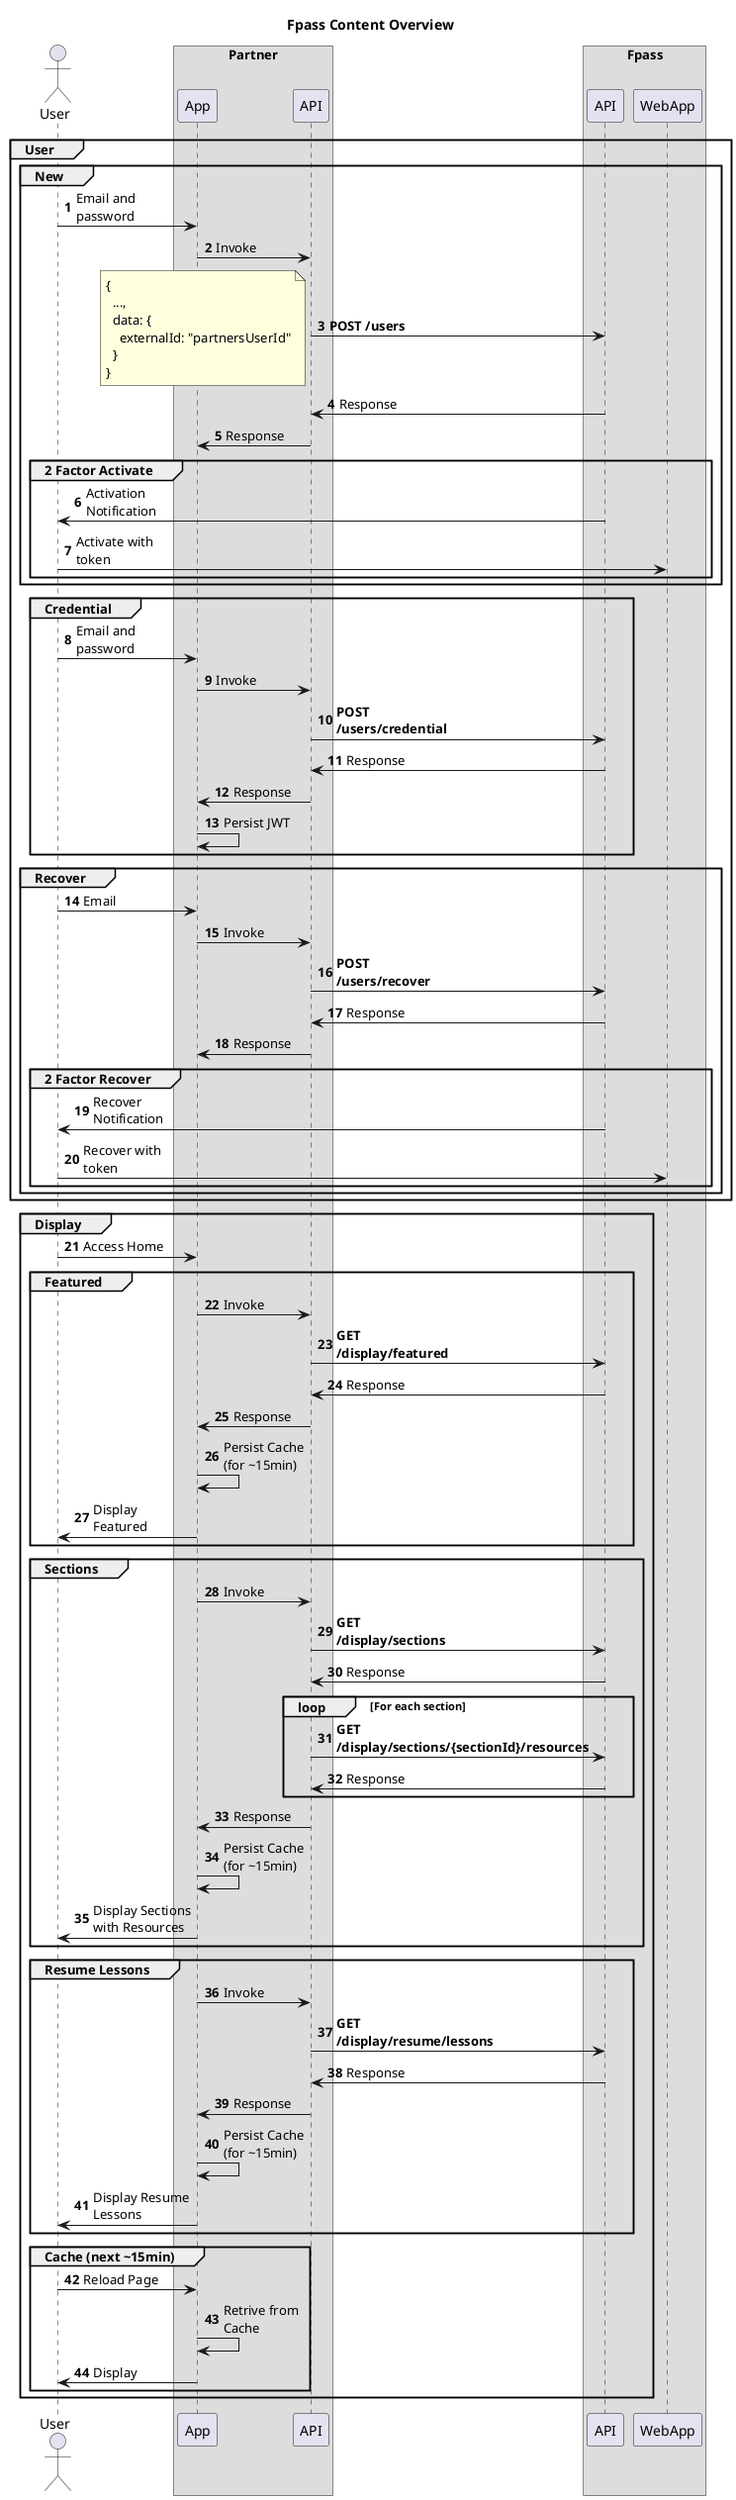 @startuml
title "Fpass Content Overview"

autonumber
skinparam MaxMessageSize 100

!$cacheTime = "~15min"

actor User

box Partner
participant PartnerApp as "App"
participant PartnerAPI as "API"
end box

box Fpass
participant API
participant WebApp
end box

group User

group New
User -> PartnerApp: Email and password
PartnerApp -> PartnerAPI: Invoke
PartnerAPI -> API: **POST /users**
note left
{
  ...,
  data: {
    externalId: "partnersUserId"
  }
}
end note
API -> PartnerAPI: Response
PartnerAPI -> PartnerApp: Response

group 2 Factor Activate
API -> User: Activation Notification
User -> WebApp: Activate with token
end

end
' New

group Credential
User -> PartnerApp: Email and password
PartnerApp -> PartnerAPI: Invoke
PartnerAPI -> API: **POST /users/credential**
API -> PartnerAPI: Response
PartnerAPI -> PartnerApp: Response
PartnerApp -> PartnerApp: Persist JWT
end

group Recover
User -> PartnerApp: Email
PartnerApp -> PartnerAPI: Invoke
PartnerAPI -> API: **POST /users/recover**
API -> PartnerAPI: Response
PartnerAPI -> PartnerApp: Response

group 2 Factor Recover
API -> User: Recover Notification
User -> WebApp: Recover with token
end

end
' Recover
end
' User

group Display
User -> PartnerApp: Access Home

group Featured
PartnerApp -> PartnerAPI: Invoke
PartnerAPI -> API: **GET /display/featured**
API -> PartnerAPI: Response
PartnerAPI -> PartnerApp: Response
PartnerApp -> PartnerApp: Persist Cache (for $cacheTime)
PartnerApp -> User: Display Featured
end

group Sections
PartnerApp -> PartnerAPI: Invoke
PartnerAPI -> API: **GET /display/sections**
API -> PartnerAPI: Response
loop For each section
PartnerAPI -> API: **GET /display/sections/{sectionId}/resources**
API -> PartnerAPI: Response
end
PartnerAPI -> PartnerApp: Response
PartnerApp -> PartnerApp: Persist Cache (for $cacheTime)
PartnerApp -> User: Display Sections with Resources
end

group Resume Lessons
PartnerApp -> PartnerAPI: Invoke
PartnerAPI -> API: **GET /display/resume/lessons**
API -> PartnerAPI: Response
PartnerAPI -> PartnerApp: Response
PartnerApp -> PartnerApp: Persist Cache (for $cacheTime)
PartnerApp -> User: Display Resume Lessons
end

group Cache (next $cacheTime)
User -> PartnerApp: Reload Page
PartnerApp -> PartnerApp: Retrive from Cache
PartnerApp -> User: Display
end

end
' Display

@enduml
